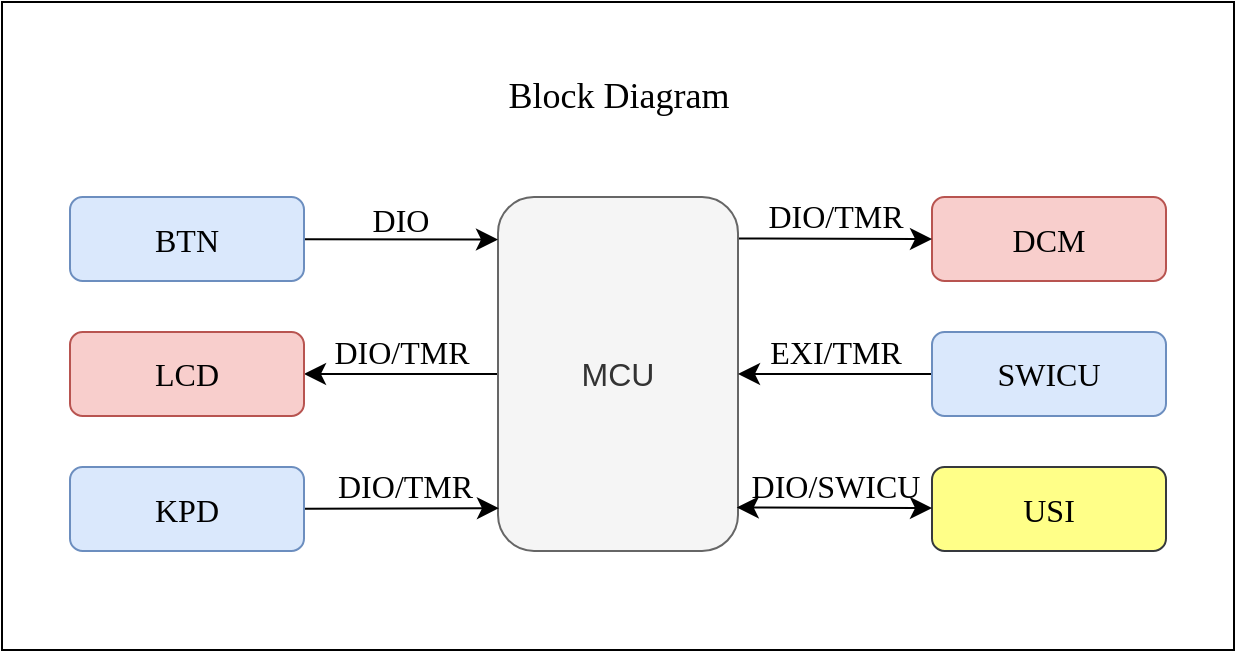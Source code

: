 <mxfile version="21.2.8" type="device">
  <diagram name="Page-1" id="_bxTskcx-uTH69s2eUzP">
    <mxGraphModel dx="992" dy="775" grid="0" gridSize="10" guides="1" tooltips="1" connect="1" arrows="1" fold="1" page="0" pageScale="1" pageWidth="850" pageHeight="1100" math="0" shadow="0">
      <root>
        <mxCell id="0" />
        <mxCell id="1" parent="0" />
        <mxCell id="8ipgU9KL6Nm_yaJBRG0r-20" value="" style="rounded=0;whiteSpace=wrap;html=1;fontSize=16;" parent="1" vertex="1">
          <mxGeometry x="-132" y="-316" width="616" height="324" as="geometry" />
        </mxCell>
        <mxCell id="8ipgU9KL6Nm_yaJBRG0r-8" style="edgeStyle=none;curved=1;rounded=0;orthogonalLoop=1;jettySize=auto;html=1;fontSize=12;startSize=8;endSize=8;" parent="1" source="xR_7PNV1ilyZsFhJpjoF-19" target="8ipgU9KL6Nm_yaJBRG0r-7" edge="1">
          <mxGeometry relative="1" as="geometry" />
        </mxCell>
        <mxCell id="xR_7PNV1ilyZsFhJpjoF-19" value="MCU" style="rounded=1;whiteSpace=wrap;html=1;fontSize=16;fillColor=#f5f5f5;fontColor=#333333;strokeColor=#666666;" parent="1" vertex="1">
          <mxGeometry x="116" y="-218.5" width="120" height="177" as="geometry" />
        </mxCell>
        <mxCell id="8ipgU9KL6Nm_yaJBRG0r-6" style="edgeStyle=none;curved=1;rounded=0;orthogonalLoop=1;jettySize=auto;html=1;fontSize=12;startSize=8;endSize=8;entryX=0;entryY=0.12;entryDx=0;entryDy=0;entryPerimeter=0;" parent="1" source="xR_7PNV1ilyZsFhJpjoF-20" target="xR_7PNV1ilyZsFhJpjoF-19" edge="1">
          <mxGeometry relative="1" as="geometry">
            <mxPoint x="114" y="-197" as="targetPoint" />
          </mxGeometry>
        </mxCell>
        <mxCell id="xR_7PNV1ilyZsFhJpjoF-20" value="&lt;font face=&quot;Calibri&quot;&gt;BTN&lt;/font&gt;" style="rounded=1;whiteSpace=wrap;html=1;fontSize=16;fillColor=#dae8fc;strokeColor=#6c8ebf;" parent="1" vertex="1">
          <mxGeometry x="-98" y="-218.5" width="117" height="42" as="geometry" />
        </mxCell>
        <mxCell id="xR_7PNV1ilyZsFhJpjoF-21" value="&lt;font face=&quot;Calibri&quot;&gt;DIO&lt;/font&gt;" style="text;html=1;strokeColor=none;fillColor=none;align=center;verticalAlign=middle;whiteSpace=wrap;rounded=0;fontSize=16;" parent="1" vertex="1">
          <mxGeometry x="49" y="-222" width="37" height="30" as="geometry" />
        </mxCell>
        <mxCell id="xR_7PNV1ilyZsFhJpjoF-25" value="&lt;font face=&quot;Calibri&quot; style=&quot;font-size: 18px;&quot;&gt;Block Diagram&lt;/font&gt;" style="text;html=1;strokeColor=none;fillColor=none;align=center;verticalAlign=middle;whiteSpace=wrap;rounded=0;fontSize=16;" parent="1" vertex="1">
          <mxGeometry x="16.5" y="-284" width="319" height="30" as="geometry" />
        </mxCell>
        <mxCell id="8ipgU9KL6Nm_yaJBRG0r-10" style="edgeStyle=none;curved=1;rounded=0;orthogonalLoop=1;jettySize=auto;html=1;entryX=0.004;entryY=0.879;entryDx=0;entryDy=0;entryPerimeter=0;fontSize=12;startSize=8;endSize=8;" parent="1" source="xR_7PNV1ilyZsFhJpjoF-26" target="xR_7PNV1ilyZsFhJpjoF-19" edge="1">
          <mxGeometry relative="1" as="geometry" />
        </mxCell>
        <mxCell id="xR_7PNV1ilyZsFhJpjoF-26" value="&lt;font face=&quot;Calibri&quot;&gt;KPD&lt;/font&gt;" style="rounded=1;whiteSpace=wrap;html=1;fontSize=16;fillColor=#dae8fc;strokeColor=#6c8ebf;" parent="1" vertex="1">
          <mxGeometry x="-98" y="-83.5" width="117" height="42" as="geometry" />
        </mxCell>
        <mxCell id="TL-Y7G0LQE2Lv_sNM8CG-4" style="edgeStyle=none;curved=1;rounded=0;orthogonalLoop=1;jettySize=auto;html=1;fontSize=12;startSize=8;endSize=8;" edge="1" parent="1" source="xR_7PNV1ilyZsFhJpjoF-28" target="xR_7PNV1ilyZsFhJpjoF-19">
          <mxGeometry relative="1" as="geometry" />
        </mxCell>
        <mxCell id="xR_7PNV1ilyZsFhJpjoF-28" value="&lt;font face=&quot;Calibri&quot;&gt;SWICU&lt;/font&gt;" style="rounded=1;whiteSpace=wrap;html=1;fontSize=16;fillColor=#dae8fc;strokeColor=#6c8ebf;" parent="1" vertex="1">
          <mxGeometry x="333" y="-151" width="117" height="42" as="geometry" />
        </mxCell>
        <mxCell id="xR_7PNV1ilyZsFhJpjoF-36" style="edgeStyle=none;curved=1;rounded=0;orthogonalLoop=1;jettySize=auto;html=1;exitX=0.5;exitY=0;exitDx=0;exitDy=0;fontSize=12;startSize=8;endSize=8;" parent="1" edge="1">
          <mxGeometry relative="1" as="geometry">
            <mxPoint x="-31.5" y="-291.5" as="sourcePoint" />
            <mxPoint x="-31.5" y="-291.5" as="targetPoint" />
          </mxGeometry>
        </mxCell>
        <mxCell id="8ipgU9KL6Nm_yaJBRG0r-7" value="&lt;font face=&quot;Calibri&quot;&gt;LCD&lt;/font&gt;" style="rounded=1;whiteSpace=wrap;html=1;fontSize=16;fillColor=#f8cecc;strokeColor=#b85450;" parent="1" vertex="1">
          <mxGeometry x="-98" y="-151" width="117" height="42" as="geometry" />
        </mxCell>
        <mxCell id="8ipgU9KL6Nm_yaJBRG0r-9" value="&lt;font face=&quot;Calibri&quot;&gt;DIO/TMR&lt;/font&gt;" style="text;html=1;strokeColor=none;fillColor=none;align=center;verticalAlign=middle;whiteSpace=wrap;rounded=0;fontSize=16;" parent="1" vertex="1">
          <mxGeometry x="37.5" y="-156" width="60" height="30" as="geometry" />
        </mxCell>
        <mxCell id="8ipgU9KL6Nm_yaJBRG0r-11" value="&lt;span style=&quot;color: rgb(0, 0, 0); font-family: Calibri; font-size: 16px; font-style: normal; font-variant-ligatures: normal; font-variant-caps: normal; font-weight: 400; letter-spacing: normal; orphans: 2; text-align: center; text-indent: 0px; text-transform: none; widows: 2; word-spacing: 0px; -webkit-text-stroke-width: 0px; background-color: rgb(255, 255, 255); text-decoration-thickness: initial; text-decoration-style: initial; text-decoration-color: initial; float: none; display: inline !important;&quot;&gt;DIO/TMR&lt;/span&gt;" style="text;whiteSpace=wrap;html=1;fontSize=16;" parent="1" vertex="1">
          <mxGeometry x="34" y="-90" width="67" height="31" as="geometry" />
        </mxCell>
        <mxCell id="8ipgU9KL6Nm_yaJBRG0r-12" value="&lt;font face=&quot;Calibri&quot;&gt;EXI/TMR&lt;/font&gt;" style="text;html=1;strokeColor=none;fillColor=none;align=center;verticalAlign=middle;whiteSpace=wrap;rounded=0;fontSize=16;" parent="1" vertex="1">
          <mxGeometry x="255" y="-156" width="60" height="30" as="geometry" />
        </mxCell>
        <mxCell id="8ipgU9KL6Nm_yaJBRG0r-13" value="&lt;font face=&quot;Calibri&quot;&gt;DCM&lt;/font&gt;" style="rounded=1;whiteSpace=wrap;html=1;fontSize=16;fillColor=#f8cecc;strokeColor=#b85450;" parent="1" vertex="1">
          <mxGeometry x="333" y="-218.5" width="117" height="42" as="geometry" />
        </mxCell>
        <mxCell id="8ipgU9KL6Nm_yaJBRG0r-14" style="edgeStyle=none;curved=1;rounded=0;orthogonalLoop=1;jettySize=auto;html=1;fontSize=12;startSize=8;endSize=8;entryX=0;entryY=0.5;entryDx=0;entryDy=0;" parent="1" target="8ipgU9KL6Nm_yaJBRG0r-13" edge="1">
          <mxGeometry relative="1" as="geometry">
            <mxPoint x="236.5" y="-197.79" as="sourcePoint" />
            <mxPoint x="322" y="-199" as="targetPoint" />
          </mxGeometry>
        </mxCell>
        <mxCell id="8ipgU9KL6Nm_yaJBRG0r-15" value="&lt;font face=&quot;Calibri&quot;&gt;DIO/TMR&lt;/font&gt;" style="text;html=1;strokeColor=none;fillColor=none;align=center;verticalAlign=middle;whiteSpace=wrap;rounded=0;fontSize=16;" parent="1" vertex="1">
          <mxGeometry x="255" y="-224" width="60" height="30" as="geometry" />
        </mxCell>
        <mxCell id="8ipgU9KL6Nm_yaJBRG0r-16" value="&lt;font face=&quot;Calibri&quot;&gt;USI&lt;/font&gt;" style="rounded=1;whiteSpace=wrap;html=1;fontSize=16;fillColor=#ffff88;strokeColor=#36393d;" parent="1" vertex="1">
          <mxGeometry x="333" y="-83.5" width="117" height="42" as="geometry" />
        </mxCell>
        <mxCell id="8ipgU9KL6Nm_yaJBRG0r-19" value="&lt;font face=&quot;Calibri&quot;&gt;DIO/SWICU&lt;/font&gt;" style="text;html=1;strokeColor=none;fillColor=none;align=center;verticalAlign=middle;whiteSpace=wrap;rounded=0;fontSize=16;" parent="1" vertex="1">
          <mxGeometry x="255" y="-89" width="60" height="30" as="geometry" />
        </mxCell>
        <mxCell id="TL-Y7G0LQE2Lv_sNM8CG-1" value="" style="endArrow=classic;startArrow=classic;html=1;rounded=0;fontSize=12;startSize=8;endSize=8;curved=1;exitX=0.995;exitY=0.877;exitDx=0;exitDy=0;exitPerimeter=0;entryX=0;entryY=0.488;entryDx=0;entryDy=0;entryPerimeter=0;" edge="1" parent="1" source="xR_7PNV1ilyZsFhJpjoF-19" target="8ipgU9KL6Nm_yaJBRG0r-16">
          <mxGeometry width="50" height="50" relative="1" as="geometry">
            <mxPoint x="238.5" y="-62.74" as="sourcePoint" />
            <mxPoint x="331" y="-63" as="targetPoint" />
          </mxGeometry>
        </mxCell>
      </root>
    </mxGraphModel>
  </diagram>
</mxfile>
